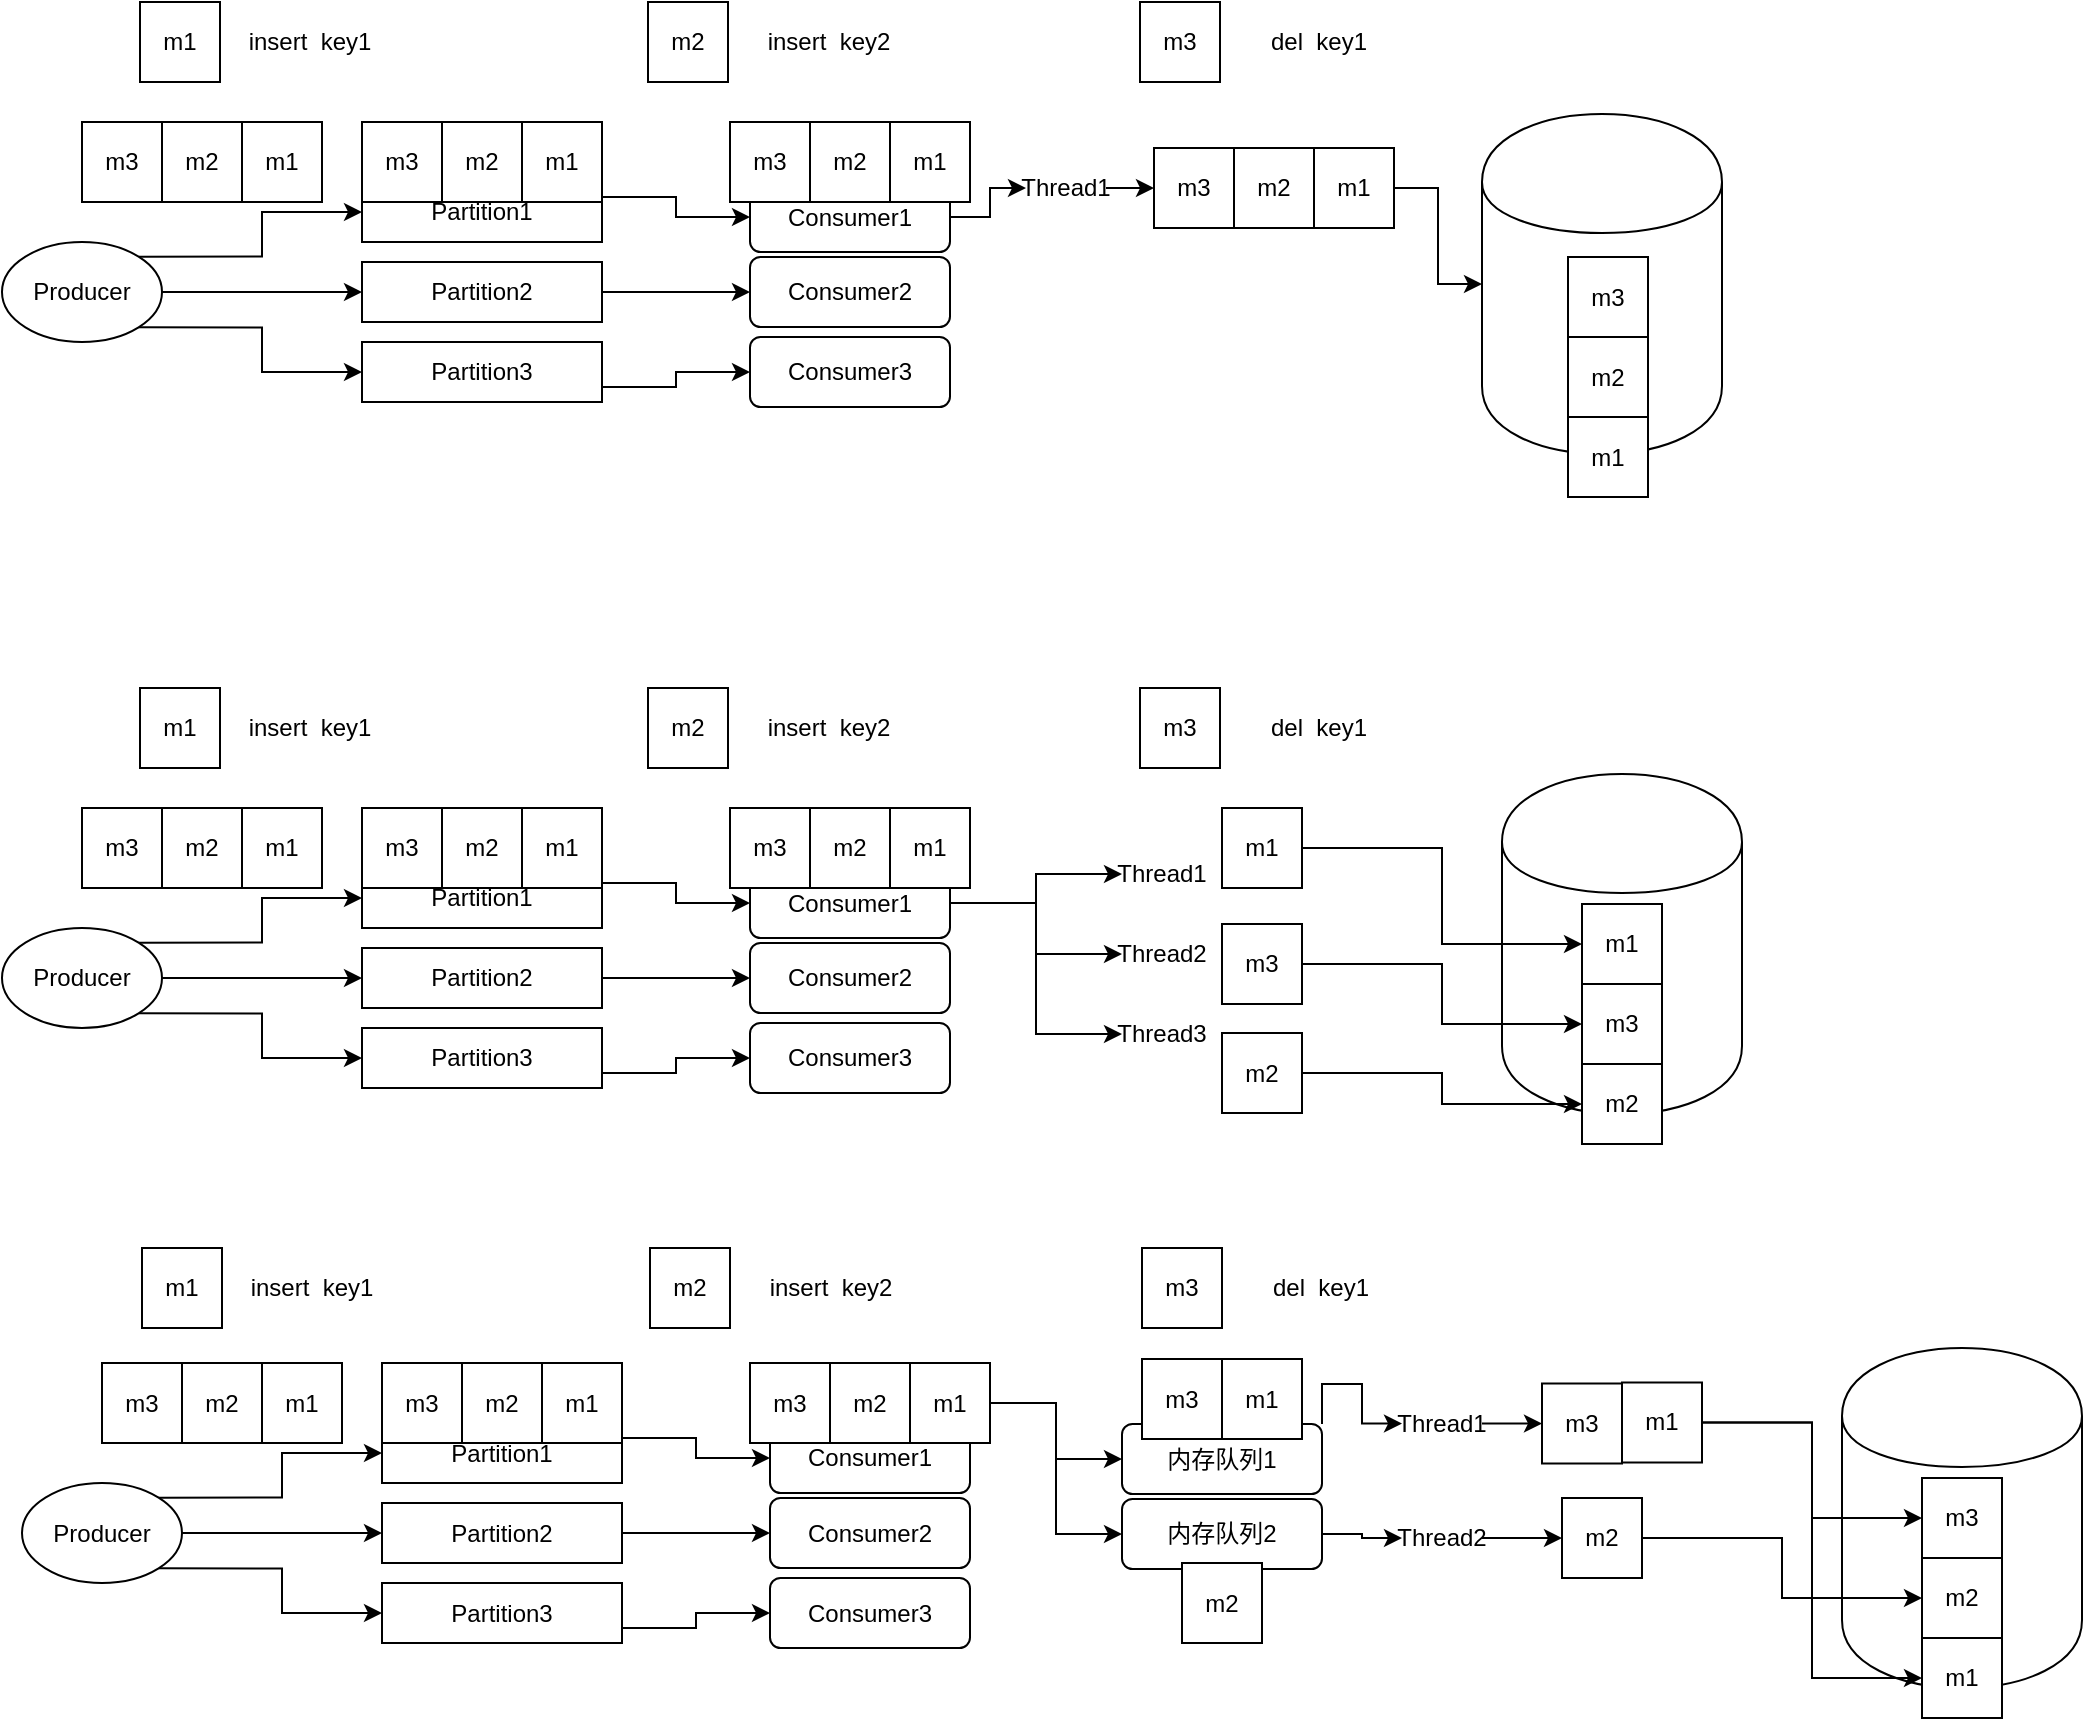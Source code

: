 <mxfile version="13.1.3">
    <diagram id="6hGFLwfOUW9BJ-s0fimq" name="Page-1">
        <mxGraphModel dx="1138" dy="999" grid="0" gridSize="10" guides="1" tooltips="1" connect="1" arrows="1" fold="1" page="0" pageScale="1" pageWidth="827" pageHeight="1169" math="0" shadow="0">
            <root>
                <mxCell id="0"/>
                <mxCell id="1" parent="0"/>
                <mxCell id="39" value="" style="shape=cylinder;whiteSpace=wrap;html=1;boundedLbl=1;backgroundOutline=1;" vertex="1" parent="1">
                    <mxGeometry x="794" y="121" width="120" height="170" as="geometry"/>
                </mxCell>
                <mxCell id="10" style="edgeStyle=orthogonalEdgeStyle;rounded=0;orthogonalLoop=1;jettySize=auto;html=1;exitX=1;exitY=0.5;exitDx=0;exitDy=0;" edge="1" parent="1" source="2" target="6">
                    <mxGeometry relative="1" as="geometry"/>
                </mxCell>
                <mxCell id="11" style="edgeStyle=orthogonalEdgeStyle;rounded=0;orthogonalLoop=1;jettySize=auto;html=1;exitX=1;exitY=0;exitDx=0;exitDy=0;" edge="1" parent="1" source="2" target="4">
                    <mxGeometry relative="1" as="geometry"/>
                </mxCell>
                <mxCell id="12" style="edgeStyle=orthogonalEdgeStyle;rounded=0;orthogonalLoop=1;jettySize=auto;html=1;exitX=1;exitY=1;exitDx=0;exitDy=0;" edge="1" parent="1" source="2" target="9">
                    <mxGeometry relative="1" as="geometry"/>
                </mxCell>
                <mxCell id="2" value="Producer" style="ellipse;whiteSpace=wrap;html=1;" vertex="1" parent="1">
                    <mxGeometry x="44" y="198" width="80" height="50" as="geometry"/>
                </mxCell>
                <mxCell id="16" style="edgeStyle=orthogonalEdgeStyle;rounded=0;orthogonalLoop=1;jettySize=auto;html=1;exitX=1;exitY=0.25;exitDx=0;exitDy=0;" edge="1" parent="1" source="4" target="13">
                    <mxGeometry relative="1" as="geometry"/>
                </mxCell>
                <mxCell id="4" value="Partition1" style="rounded=0;whiteSpace=wrap;html=1;" vertex="1" parent="1">
                    <mxGeometry x="224" y="168" width="120" height="30" as="geometry"/>
                </mxCell>
                <mxCell id="17" style="edgeStyle=orthogonalEdgeStyle;rounded=0;orthogonalLoop=1;jettySize=auto;html=1;exitX=1;exitY=0.5;exitDx=0;exitDy=0;entryX=0;entryY=0.5;entryDx=0;entryDy=0;" edge="1" parent="1" source="6" target="14">
                    <mxGeometry relative="1" as="geometry"/>
                </mxCell>
                <mxCell id="6" value="Partition2" style="rounded=0;whiteSpace=wrap;html=1;" vertex="1" parent="1">
                    <mxGeometry x="224" y="208" width="120" height="30" as="geometry"/>
                </mxCell>
                <mxCell id="19" style="edgeStyle=orthogonalEdgeStyle;rounded=0;orthogonalLoop=1;jettySize=auto;html=1;exitX=1;exitY=0.75;exitDx=0;exitDy=0;entryX=0;entryY=0.5;entryDx=0;entryDy=0;" edge="1" parent="1" source="9" target="15">
                    <mxGeometry relative="1" as="geometry"/>
                </mxCell>
                <mxCell id="9" value="Partition3" style="rounded=0;whiteSpace=wrap;html=1;" vertex="1" parent="1">
                    <mxGeometry x="224" y="248" width="120" height="30" as="geometry"/>
                </mxCell>
                <mxCell id="105" style="edgeStyle=orthogonalEdgeStyle;rounded=0;orthogonalLoop=1;jettySize=auto;html=1;exitX=1;exitY=0.5;exitDx=0;exitDy=0;entryX=0;entryY=0.5;entryDx=0;entryDy=0;" edge="1" parent="1" source="13" target="31">
                    <mxGeometry relative="1" as="geometry"/>
                </mxCell>
                <mxCell id="106" style="edgeStyle=orthogonalEdgeStyle;rounded=0;orthogonalLoop=1;jettySize=auto;html=1;exitX=1;exitY=0.5;exitDx=0;exitDy=0;entryX=0;entryY=0.5;entryDx=0;entryDy=0;" edge="1" parent="1" source="13" target="32">
                    <mxGeometry relative="1" as="geometry"/>
                </mxCell>
                <mxCell id="107" style="edgeStyle=orthogonalEdgeStyle;rounded=0;orthogonalLoop=1;jettySize=auto;html=1;exitX=1;exitY=0.5;exitDx=0;exitDy=0;entryX=0;entryY=0.5;entryDx=0;entryDy=0;" edge="1" parent="1" source="13" target="33">
                    <mxGeometry relative="1" as="geometry"/>
                </mxCell>
                <mxCell id="13" value="Consumer1" style="rounded=1;whiteSpace=wrap;html=1;" vertex="1" parent="1">
                    <mxGeometry x="418" y="168" width="100" height="35" as="geometry"/>
                </mxCell>
                <mxCell id="14" value="Consumer2" style="rounded=1;whiteSpace=wrap;html=1;" vertex="1" parent="1">
                    <mxGeometry x="418" y="205.5" width="100" height="35" as="geometry"/>
                </mxCell>
                <mxCell id="15" value="Consumer3" style="rounded=1;whiteSpace=wrap;html=1;" vertex="1" parent="1">
                    <mxGeometry x="418" y="245.5" width="100" height="35" as="geometry"/>
                </mxCell>
                <mxCell id="21" value="m3" style="rounded=0;whiteSpace=wrap;html=1;" vertex="1" parent="1">
                    <mxGeometry x="84" y="138" width="40" height="40" as="geometry"/>
                </mxCell>
                <mxCell id="22" value="m2" style="rounded=0;whiteSpace=wrap;html=1;" vertex="1" parent="1">
                    <mxGeometry x="124" y="138" width="40" height="40" as="geometry"/>
                </mxCell>
                <mxCell id="23" value="m1" style="rounded=0;whiteSpace=wrap;html=1;" vertex="1" parent="1">
                    <mxGeometry x="164" y="138" width="40" height="40" as="geometry"/>
                </mxCell>
                <mxCell id="24" value="m3" style="rounded=0;whiteSpace=wrap;html=1;" vertex="1" parent="1">
                    <mxGeometry x="224" y="138" width="40" height="40" as="geometry"/>
                </mxCell>
                <mxCell id="25" value="m2" style="rounded=0;whiteSpace=wrap;html=1;" vertex="1" parent="1">
                    <mxGeometry x="264" y="138" width="40" height="40" as="geometry"/>
                </mxCell>
                <mxCell id="26" value="m1" style="rounded=0;whiteSpace=wrap;html=1;" vertex="1" parent="1">
                    <mxGeometry x="304" y="138" width="40" height="40" as="geometry"/>
                </mxCell>
                <mxCell id="27" value="m3" style="rounded=0;whiteSpace=wrap;html=1;" vertex="1" parent="1">
                    <mxGeometry x="408" y="138" width="40" height="40" as="geometry"/>
                </mxCell>
                <mxCell id="28" value="m2" style="rounded=0;whiteSpace=wrap;html=1;" vertex="1" parent="1">
                    <mxGeometry x="448" y="138" width="40" height="40" as="geometry"/>
                </mxCell>
                <mxCell id="29" value="m1" style="rounded=0;whiteSpace=wrap;html=1;" vertex="1" parent="1">
                    <mxGeometry x="488" y="138" width="40" height="40" as="geometry"/>
                </mxCell>
                <mxCell id="31" value="Thread1" style="text;html=1;strokeColor=none;fillColor=none;align=center;verticalAlign=middle;whiteSpace=wrap;rounded=0;" vertex="1" parent="1">
                    <mxGeometry x="604" y="161" width="40" height="20" as="geometry"/>
                </mxCell>
                <mxCell id="32" value="Thread2" style="text;html=1;strokeColor=none;fillColor=none;align=center;verticalAlign=middle;whiteSpace=wrap;rounded=0;" vertex="1" parent="1">
                    <mxGeometry x="604" y="201" width="40" height="20" as="geometry"/>
                </mxCell>
                <mxCell id="33" value="Thread3" style="text;html=1;strokeColor=none;fillColor=none;align=center;verticalAlign=middle;whiteSpace=wrap;rounded=0;" vertex="1" parent="1">
                    <mxGeometry x="604" y="241" width="40" height="20" as="geometry"/>
                </mxCell>
                <mxCell id="176" style="edgeStyle=orthogonalEdgeStyle;rounded=0;orthogonalLoop=1;jettySize=auto;html=1;exitX=1;exitY=0.5;exitDx=0;exitDy=0;entryX=0;entryY=0.5;entryDx=0;entryDy=0;" edge="1" parent="1" source="36" target="40">
                    <mxGeometry relative="1" as="geometry"/>
                </mxCell>
                <mxCell id="36" value="m1" style="rounded=0;whiteSpace=wrap;html=1;" vertex="1" parent="1">
                    <mxGeometry x="654" y="138" width="40" height="40" as="geometry"/>
                </mxCell>
                <mxCell id="102" style="edgeStyle=orthogonalEdgeStyle;rounded=0;orthogonalLoop=1;jettySize=auto;html=1;exitX=1;exitY=0.5;exitDx=0;exitDy=0;entryX=0;entryY=0.5;entryDx=0;entryDy=0;" edge="1" parent="1" source="37" target="43">
                    <mxGeometry relative="1" as="geometry"/>
                </mxCell>
                <mxCell id="37" value="m2" style="rounded=0;whiteSpace=wrap;html=1;" vertex="1" parent="1">
                    <mxGeometry x="654" y="250.5" width="40" height="40" as="geometry"/>
                </mxCell>
                <mxCell id="175" style="edgeStyle=orthogonalEdgeStyle;rounded=0;orthogonalLoop=1;jettySize=auto;html=1;exitX=1;exitY=0.5;exitDx=0;exitDy=0;entryX=0;entryY=0.5;entryDx=0;entryDy=0;" edge="1" parent="1" source="38" target="42">
                    <mxGeometry relative="1" as="geometry"/>
                </mxCell>
                <mxCell id="38" value="m3" style="rounded=0;whiteSpace=wrap;html=1;" vertex="1" parent="1">
                    <mxGeometry x="654" y="196" width="40" height="40" as="geometry"/>
                </mxCell>
                <mxCell id="40" value="m1" style="rounded=0;whiteSpace=wrap;html=1;" vertex="1" parent="1">
                    <mxGeometry x="834" y="186" width="40" height="40" as="geometry"/>
                </mxCell>
                <mxCell id="42" value="m3" style="rounded=0;whiteSpace=wrap;html=1;" vertex="1" parent="1">
                    <mxGeometry x="834" y="226" width="40" height="40" as="geometry"/>
                </mxCell>
                <mxCell id="43" value="m2" style="rounded=0;whiteSpace=wrap;html=1;" vertex="1" parent="1">
                    <mxGeometry x="834" y="266" width="40" height="40" as="geometry"/>
                </mxCell>
                <mxCell id="108" value="" style="shape=cylinder;whiteSpace=wrap;html=1;boundedLbl=1;backgroundOutline=1;" vertex="1" parent="1">
                    <mxGeometry x="964" y="408" width="120" height="170" as="geometry"/>
                </mxCell>
                <mxCell id="109" style="edgeStyle=orthogonalEdgeStyle;rounded=0;orthogonalLoop=1;jettySize=auto;html=1;exitX=1;exitY=0.5;exitDx=0;exitDy=0;" edge="1" source="112" target="116" parent="1">
                    <mxGeometry relative="1" as="geometry"/>
                </mxCell>
                <mxCell id="110" style="edgeStyle=orthogonalEdgeStyle;rounded=0;orthogonalLoop=1;jettySize=auto;html=1;exitX=1;exitY=0;exitDx=0;exitDy=0;" edge="1" source="112" target="114" parent="1">
                    <mxGeometry relative="1" as="geometry"/>
                </mxCell>
                <mxCell id="111" style="edgeStyle=orthogonalEdgeStyle;rounded=0;orthogonalLoop=1;jettySize=auto;html=1;exitX=1;exitY=1;exitDx=0;exitDy=0;" edge="1" source="112" target="118" parent="1">
                    <mxGeometry relative="1" as="geometry"/>
                </mxCell>
                <mxCell id="112" value="Producer" style="ellipse;whiteSpace=wrap;html=1;" vertex="1" parent="1">
                    <mxGeometry x="54" y="475.5" width="80" height="50" as="geometry"/>
                </mxCell>
                <mxCell id="113" style="edgeStyle=orthogonalEdgeStyle;rounded=0;orthogonalLoop=1;jettySize=auto;html=1;exitX=1;exitY=0.25;exitDx=0;exitDy=0;" edge="1" source="114" target="122" parent="1">
                    <mxGeometry relative="1" as="geometry"/>
                </mxCell>
                <mxCell id="114" value="Partition1" style="rounded=0;whiteSpace=wrap;html=1;" vertex="1" parent="1">
                    <mxGeometry x="234" y="445.5" width="120" height="30" as="geometry"/>
                </mxCell>
                <mxCell id="115" style="edgeStyle=orthogonalEdgeStyle;rounded=0;orthogonalLoop=1;jettySize=auto;html=1;exitX=1;exitY=0.5;exitDx=0;exitDy=0;entryX=0;entryY=0.5;entryDx=0;entryDy=0;" edge="1" source="116" target="123" parent="1">
                    <mxGeometry relative="1" as="geometry"/>
                </mxCell>
                <mxCell id="116" value="Partition2" style="rounded=0;whiteSpace=wrap;html=1;" vertex="1" parent="1">
                    <mxGeometry x="234" y="485.5" width="120" height="30" as="geometry"/>
                </mxCell>
                <mxCell id="117" style="edgeStyle=orthogonalEdgeStyle;rounded=0;orthogonalLoop=1;jettySize=auto;html=1;exitX=1;exitY=0.75;exitDx=0;exitDy=0;entryX=0;entryY=0.5;entryDx=0;entryDy=0;" edge="1" source="118" target="124" parent="1">
                    <mxGeometry relative="1" as="geometry"/>
                </mxCell>
                <mxCell id="118" value="Partition3" style="rounded=0;whiteSpace=wrap;html=1;" vertex="1" parent="1">
                    <mxGeometry x="234" y="525.5" width="120" height="30" as="geometry"/>
                </mxCell>
                <mxCell id="122" value="Consumer1" style="rounded=1;whiteSpace=wrap;html=1;" vertex="1" parent="1">
                    <mxGeometry x="428" y="445.5" width="100" height="35" as="geometry"/>
                </mxCell>
                <mxCell id="123" value="Consumer2" style="rounded=1;whiteSpace=wrap;html=1;" vertex="1" parent="1">
                    <mxGeometry x="428" y="483" width="100" height="35" as="geometry"/>
                </mxCell>
                <mxCell id="124" value="Consumer3" style="rounded=1;whiteSpace=wrap;html=1;" vertex="1" parent="1">
                    <mxGeometry x="428" y="523" width="100" height="35" as="geometry"/>
                </mxCell>
                <mxCell id="125" value="m3" style="rounded=0;whiteSpace=wrap;html=1;" vertex="1" parent="1">
                    <mxGeometry x="94" y="415.5" width="40" height="40" as="geometry"/>
                </mxCell>
                <mxCell id="126" value="m2" style="rounded=0;whiteSpace=wrap;html=1;" vertex="1" parent="1">
                    <mxGeometry x="134" y="415.5" width="40" height="40" as="geometry"/>
                </mxCell>
                <mxCell id="127" value="m1" style="rounded=0;whiteSpace=wrap;html=1;" vertex="1" parent="1">
                    <mxGeometry x="174" y="415.5" width="40" height="40" as="geometry"/>
                </mxCell>
                <mxCell id="128" value="m3" style="rounded=0;whiteSpace=wrap;html=1;" vertex="1" parent="1">
                    <mxGeometry x="234" y="415.5" width="40" height="40" as="geometry"/>
                </mxCell>
                <mxCell id="129" value="m2" style="rounded=0;whiteSpace=wrap;html=1;" vertex="1" parent="1">
                    <mxGeometry x="274" y="415.5" width="40" height="40" as="geometry"/>
                </mxCell>
                <mxCell id="130" value="m1" style="rounded=0;whiteSpace=wrap;html=1;" vertex="1" parent="1">
                    <mxGeometry x="314" y="415.5" width="40" height="40" as="geometry"/>
                </mxCell>
                <mxCell id="131" value="m3" style="rounded=0;whiteSpace=wrap;html=1;" vertex="1" parent="1">
                    <mxGeometry x="418" y="415.5" width="40" height="40" as="geometry"/>
                </mxCell>
                <mxCell id="132" value="m2" style="rounded=0;whiteSpace=wrap;html=1;" vertex="1" parent="1">
                    <mxGeometry x="458" y="415.5" width="40" height="40" as="geometry"/>
                </mxCell>
                <mxCell id="149" style="edgeStyle=orthogonalEdgeStyle;rounded=0;orthogonalLoop=1;jettySize=auto;html=1;exitX=1;exitY=0.5;exitDx=0;exitDy=0;" edge="1" parent="1" source="133" target="146">
                    <mxGeometry relative="1" as="geometry"/>
                </mxCell>
                <mxCell id="150" style="edgeStyle=orthogonalEdgeStyle;rounded=0;orthogonalLoop=1;jettySize=auto;html=1;exitX=1;exitY=0.5;exitDx=0;exitDy=0;entryX=0;entryY=0.5;entryDx=0;entryDy=0;" edge="1" parent="1" source="133" target="147">
                    <mxGeometry relative="1" as="geometry"/>
                </mxCell>
                <mxCell id="133" value="m1" style="rounded=0;whiteSpace=wrap;html=1;" vertex="1" parent="1">
                    <mxGeometry x="498" y="415.5" width="40" height="40" as="geometry"/>
                </mxCell>
                <mxCell id="159" style="edgeStyle=orthogonalEdgeStyle;rounded=0;orthogonalLoop=1;jettySize=auto;html=1;exitX=1;exitY=0.5;exitDx=0;exitDy=0;entryX=0;entryY=0.5;entryDx=0;entryDy=0;" edge="1" parent="1" source="134" target="154">
                    <mxGeometry relative="1" as="geometry"/>
                </mxCell>
                <mxCell id="134" value="Thread1" style="text;html=1;strokeColor=none;fillColor=none;align=center;verticalAlign=middle;whiteSpace=wrap;rounded=0;" vertex="1" parent="1">
                    <mxGeometry x="744" y="435.75" width="40" height="20" as="geometry"/>
                </mxCell>
                <mxCell id="158" style="edgeStyle=orthogonalEdgeStyle;rounded=0;orthogonalLoop=1;jettySize=auto;html=1;exitX=1;exitY=0.5;exitDx=0;exitDy=0;entryX=0;entryY=0.5;entryDx=0;entryDy=0;" edge="1" parent="1" source="135" target="142">
                    <mxGeometry relative="1" as="geometry"/>
                </mxCell>
                <mxCell id="135" value="Thread2" style="text;html=1;strokeColor=none;fillColor=none;align=center;verticalAlign=middle;whiteSpace=wrap;rounded=0;" vertex="1" parent="1">
                    <mxGeometry x="744" y="493" width="40" height="20" as="geometry"/>
                </mxCell>
                <mxCell id="178" style="edgeStyle=orthogonalEdgeStyle;rounded=0;orthogonalLoop=1;jettySize=auto;html=1;exitX=1;exitY=0.5;exitDx=0;exitDy=0;entryX=0;entryY=0.5;entryDx=0;entryDy=0;" edge="1" parent="1" source="138" target="145">
                    <mxGeometry relative="1" as="geometry"/>
                </mxCell>
                <mxCell id="179" style="edgeStyle=orthogonalEdgeStyle;rounded=0;orthogonalLoop=1;jettySize=auto;html=1;exitX=1;exitY=0.5;exitDx=0;exitDy=0;entryX=0;entryY=0.5;entryDx=0;entryDy=0;" edge="1" parent="1" source="138" target="143">
                    <mxGeometry relative="1" as="geometry"/>
                </mxCell>
                <mxCell id="138" value="m1" style="rounded=0;whiteSpace=wrap;html=1;" vertex="1" parent="1">
                    <mxGeometry x="854" y="425.25" width="40" height="40" as="geometry"/>
                </mxCell>
                <mxCell id="177" style="edgeStyle=orthogonalEdgeStyle;rounded=0;orthogonalLoop=1;jettySize=auto;html=1;exitX=1;exitY=0.5;exitDx=0;exitDy=0;entryX=0;entryY=0.5;entryDx=0;entryDy=0;" edge="1" parent="1" source="142" target="144">
                    <mxGeometry relative="1" as="geometry"/>
                </mxCell>
                <mxCell id="142" value="m2" style="rounded=0;whiteSpace=wrap;html=1;" vertex="1" parent="1">
                    <mxGeometry x="824" y="483" width="40" height="40" as="geometry"/>
                </mxCell>
                <mxCell id="143" value="m3" style="rounded=0;whiteSpace=wrap;html=1;" vertex="1" parent="1">
                    <mxGeometry x="1004" y="473" width="40" height="40" as="geometry"/>
                </mxCell>
                <mxCell id="144" value="m2" style="rounded=0;whiteSpace=wrap;html=1;" vertex="1" parent="1">
                    <mxGeometry x="1004" y="513" width="40" height="40" as="geometry"/>
                </mxCell>
                <mxCell id="145" value="m1" style="rounded=0;whiteSpace=wrap;html=1;" vertex="1" parent="1">
                    <mxGeometry x="1004" y="553" width="40" height="40" as="geometry"/>
                </mxCell>
                <mxCell id="156" style="edgeStyle=orthogonalEdgeStyle;rounded=0;orthogonalLoop=1;jettySize=auto;html=1;exitX=1;exitY=0;exitDx=0;exitDy=0;" edge="1" parent="1" source="146" target="134">
                    <mxGeometry relative="1" as="geometry"/>
                </mxCell>
                <mxCell id="146" value="内存队列1" style="rounded=1;whiteSpace=wrap;html=1;" vertex="1" parent="1">
                    <mxGeometry x="604" y="446" width="100" height="35" as="geometry"/>
                </mxCell>
                <mxCell id="157" style="edgeStyle=orthogonalEdgeStyle;rounded=0;orthogonalLoop=1;jettySize=auto;html=1;exitX=1;exitY=0.5;exitDx=0;exitDy=0;entryX=0;entryY=0.5;entryDx=0;entryDy=0;" edge="1" parent="1" source="147" target="135">
                    <mxGeometry relative="1" as="geometry"/>
                </mxCell>
                <mxCell id="147" value="内存队列2" style="rounded=1;whiteSpace=wrap;html=1;" vertex="1" parent="1">
                    <mxGeometry x="604" y="483.5" width="100" height="35" as="geometry"/>
                </mxCell>
                <mxCell id="151" value="m1" style="rounded=0;whiteSpace=wrap;html=1;" vertex="1" parent="1">
                    <mxGeometry x="654" y="413.5" width="40" height="40" as="geometry"/>
                </mxCell>
                <mxCell id="152" value="m3" style="rounded=0;whiteSpace=wrap;html=1;" vertex="1" parent="1">
                    <mxGeometry x="614" y="413.5" width="40" height="40" as="geometry"/>
                </mxCell>
                <mxCell id="153" value="m2" style="rounded=0;whiteSpace=wrap;html=1;" vertex="1" parent="1">
                    <mxGeometry x="634" y="515.5" width="40" height="40" as="geometry"/>
                </mxCell>
                <mxCell id="154" value="m3" style="rounded=0;whiteSpace=wrap;html=1;" vertex="1" parent="1">
                    <mxGeometry x="814" y="425.75" width="40" height="40" as="geometry"/>
                </mxCell>
                <mxCell id="160" value="m1" style="rounded=0;whiteSpace=wrap;html=1;" vertex="1" parent="1">
                    <mxGeometry x="114" y="358" width="40" height="40" as="geometry"/>
                </mxCell>
                <mxCell id="161" value="m2" style="rounded=0;whiteSpace=wrap;html=1;" vertex="1" parent="1">
                    <mxGeometry x="368" y="358" width="40" height="40" as="geometry"/>
                </mxCell>
                <mxCell id="162" value="m3" style="rounded=0;whiteSpace=wrap;html=1;" vertex="1" parent="1">
                    <mxGeometry x="614" y="358" width="40" height="40" as="geometry"/>
                </mxCell>
                <mxCell id="166" value="insert&amp;nbsp; key1" style="text;html=1;strokeColor=none;fillColor=none;align=center;verticalAlign=middle;whiteSpace=wrap;rounded=0;" vertex="1" parent="1">
                    <mxGeometry x="164" y="368" width="70" height="20" as="geometry"/>
                </mxCell>
                <mxCell id="167" value="insert&amp;nbsp; key2" style="text;html=1;strokeColor=none;fillColor=none;align=center;verticalAlign=middle;whiteSpace=wrap;rounded=0;" vertex="1" parent="1">
                    <mxGeometry x="418" y="368" width="81" height="20" as="geometry"/>
                </mxCell>
                <mxCell id="168" value="del&amp;nbsp; key1" style="text;html=1;strokeColor=none;fillColor=none;align=center;verticalAlign=middle;whiteSpace=wrap;rounded=0;" vertex="1" parent="1">
                    <mxGeometry x="663" y="368" width="81" height="20" as="geometry"/>
                </mxCell>
                <mxCell id="169" value="m1" style="rounded=0;whiteSpace=wrap;html=1;" vertex="1" parent="1">
                    <mxGeometry x="113" y="78" width="40" height="40" as="geometry"/>
                </mxCell>
                <mxCell id="170" value="m2" style="rounded=0;whiteSpace=wrap;html=1;" vertex="1" parent="1">
                    <mxGeometry x="367" y="78" width="40" height="40" as="geometry"/>
                </mxCell>
                <mxCell id="171" value="m3" style="rounded=0;whiteSpace=wrap;html=1;" vertex="1" parent="1">
                    <mxGeometry x="613" y="78" width="40" height="40" as="geometry"/>
                </mxCell>
                <mxCell id="172" value="insert&amp;nbsp; key1" style="text;html=1;strokeColor=none;fillColor=none;align=center;verticalAlign=middle;whiteSpace=wrap;rounded=0;" vertex="1" parent="1">
                    <mxGeometry x="163" y="88" width="70" height="20" as="geometry"/>
                </mxCell>
                <mxCell id="173" value="insert&amp;nbsp; key2" style="text;html=1;strokeColor=none;fillColor=none;align=center;verticalAlign=middle;whiteSpace=wrap;rounded=0;" vertex="1" parent="1">
                    <mxGeometry x="417" y="88" width="81" height="20" as="geometry"/>
                </mxCell>
                <mxCell id="174" value="del&amp;nbsp; key1" style="text;html=1;strokeColor=none;fillColor=none;align=center;verticalAlign=middle;whiteSpace=wrap;rounded=0;" vertex="1" parent="1">
                    <mxGeometry x="662" y="88" width="81" height="20" as="geometry"/>
                </mxCell>
                <mxCell id="180" value="" style="shape=cylinder;whiteSpace=wrap;html=1;boundedLbl=1;backgroundOutline=1;" vertex="1" parent="1">
                    <mxGeometry x="784" y="-209" width="120" height="170" as="geometry"/>
                </mxCell>
                <mxCell id="181" style="edgeStyle=orthogonalEdgeStyle;rounded=0;orthogonalLoop=1;jettySize=auto;html=1;exitX=1;exitY=0.5;exitDx=0;exitDy=0;" edge="1" source="184" target="188" parent="1">
                    <mxGeometry relative="1" as="geometry"/>
                </mxCell>
                <mxCell id="182" style="edgeStyle=orthogonalEdgeStyle;rounded=0;orthogonalLoop=1;jettySize=auto;html=1;exitX=1;exitY=0;exitDx=0;exitDy=0;" edge="1" source="184" target="186" parent="1">
                    <mxGeometry relative="1" as="geometry"/>
                </mxCell>
                <mxCell id="183" style="edgeStyle=orthogonalEdgeStyle;rounded=0;orthogonalLoop=1;jettySize=auto;html=1;exitX=1;exitY=1;exitDx=0;exitDy=0;" edge="1" source="184" target="190" parent="1">
                    <mxGeometry relative="1" as="geometry"/>
                </mxCell>
                <mxCell id="184" value="Producer" style="ellipse;whiteSpace=wrap;html=1;" vertex="1" parent="1">
                    <mxGeometry x="44" y="-145" width="80" height="50" as="geometry"/>
                </mxCell>
                <mxCell id="185" style="edgeStyle=orthogonalEdgeStyle;rounded=0;orthogonalLoop=1;jettySize=auto;html=1;exitX=1;exitY=0.25;exitDx=0;exitDy=0;" edge="1" source="186" target="194" parent="1">
                    <mxGeometry relative="1" as="geometry"/>
                </mxCell>
                <mxCell id="186" value="Partition1" style="rounded=0;whiteSpace=wrap;html=1;" vertex="1" parent="1">
                    <mxGeometry x="224" y="-175" width="120" height="30" as="geometry"/>
                </mxCell>
                <mxCell id="187" style="edgeStyle=orthogonalEdgeStyle;rounded=0;orthogonalLoop=1;jettySize=auto;html=1;exitX=1;exitY=0.5;exitDx=0;exitDy=0;entryX=0;entryY=0.5;entryDx=0;entryDy=0;" edge="1" source="188" target="195" parent="1">
                    <mxGeometry relative="1" as="geometry"/>
                </mxCell>
                <mxCell id="188" value="Partition2" style="rounded=0;whiteSpace=wrap;html=1;" vertex="1" parent="1">
                    <mxGeometry x="224" y="-135" width="120" height="30" as="geometry"/>
                </mxCell>
                <mxCell id="189" style="edgeStyle=orthogonalEdgeStyle;rounded=0;orthogonalLoop=1;jettySize=auto;html=1;exitX=1;exitY=0.75;exitDx=0;exitDy=0;entryX=0;entryY=0.5;entryDx=0;entryDy=0;" edge="1" source="190" target="196" parent="1">
                    <mxGeometry relative="1" as="geometry"/>
                </mxCell>
                <mxCell id="190" value="Partition3" style="rounded=0;whiteSpace=wrap;html=1;" vertex="1" parent="1">
                    <mxGeometry x="224" y="-95" width="120" height="30" as="geometry"/>
                </mxCell>
                <mxCell id="191" style="edgeStyle=orthogonalEdgeStyle;rounded=0;orthogonalLoop=1;jettySize=auto;html=1;exitX=1;exitY=0.5;exitDx=0;exitDy=0;entryX=0;entryY=0.5;entryDx=0;entryDy=0;" edge="1" source="194" target="206" parent="1">
                    <mxGeometry relative="1" as="geometry"/>
                </mxCell>
                <mxCell id="194" value="Consumer1" style="rounded=1;whiteSpace=wrap;html=1;" vertex="1" parent="1">
                    <mxGeometry x="418" y="-175" width="100" height="35" as="geometry"/>
                </mxCell>
                <mxCell id="195" value="Consumer2" style="rounded=1;whiteSpace=wrap;html=1;" vertex="1" parent="1">
                    <mxGeometry x="418" y="-137.5" width="100" height="35" as="geometry"/>
                </mxCell>
                <mxCell id="196" value="Consumer3" style="rounded=1;whiteSpace=wrap;html=1;" vertex="1" parent="1">
                    <mxGeometry x="418" y="-97.5" width="100" height="35" as="geometry"/>
                </mxCell>
                <mxCell id="197" value="m3" style="rounded=0;whiteSpace=wrap;html=1;" vertex="1" parent="1">
                    <mxGeometry x="84" y="-205" width="40" height="40" as="geometry"/>
                </mxCell>
                <mxCell id="198" value="m2" style="rounded=0;whiteSpace=wrap;html=1;" vertex="1" parent="1">
                    <mxGeometry x="124" y="-205" width="40" height="40" as="geometry"/>
                </mxCell>
                <mxCell id="199" value="m1" style="rounded=0;whiteSpace=wrap;html=1;" vertex="1" parent="1">
                    <mxGeometry x="164" y="-205" width="40" height="40" as="geometry"/>
                </mxCell>
                <mxCell id="200" value="m3" style="rounded=0;whiteSpace=wrap;html=1;" vertex="1" parent="1">
                    <mxGeometry x="224" y="-205" width="40" height="40" as="geometry"/>
                </mxCell>
                <mxCell id="201" value="m2" style="rounded=0;whiteSpace=wrap;html=1;" vertex="1" parent="1">
                    <mxGeometry x="264" y="-205" width="40" height="40" as="geometry"/>
                </mxCell>
                <mxCell id="202" value="m1" style="rounded=0;whiteSpace=wrap;html=1;" vertex="1" parent="1">
                    <mxGeometry x="304" y="-205" width="40" height="40" as="geometry"/>
                </mxCell>
                <mxCell id="203" value="m3" style="rounded=0;whiteSpace=wrap;html=1;" vertex="1" parent="1">
                    <mxGeometry x="408" y="-205" width="40" height="40" as="geometry"/>
                </mxCell>
                <mxCell id="204" value="m2" style="rounded=0;whiteSpace=wrap;html=1;" vertex="1" parent="1">
                    <mxGeometry x="448" y="-205" width="40" height="40" as="geometry"/>
                </mxCell>
                <mxCell id="205" value="m1" style="rounded=0;whiteSpace=wrap;html=1;" vertex="1" parent="1">
                    <mxGeometry x="488" y="-205" width="40" height="40" as="geometry"/>
                </mxCell>
                <mxCell id="226" style="edgeStyle=orthogonalEdgeStyle;rounded=0;orthogonalLoop=1;jettySize=auto;html=1;exitX=1;exitY=0.5;exitDx=0;exitDy=0;" edge="1" parent="1" source="206" target="223">
                    <mxGeometry relative="1" as="geometry"/>
                </mxCell>
                <mxCell id="206" value="Thread1" style="text;html=1;strokeColor=none;fillColor=none;align=center;verticalAlign=middle;whiteSpace=wrap;rounded=0;" vertex="1" parent="1">
                    <mxGeometry x="556" y="-182" width="40" height="20" as="geometry"/>
                </mxCell>
                <mxCell id="217" value="m1" style="rounded=0;whiteSpace=wrap;html=1;" vertex="1" parent="1">
                    <mxGeometry x="113" y="-265" width="40" height="40" as="geometry"/>
                </mxCell>
                <mxCell id="218" value="m2" style="rounded=0;whiteSpace=wrap;html=1;" vertex="1" parent="1">
                    <mxGeometry x="367" y="-265" width="40" height="40" as="geometry"/>
                </mxCell>
                <mxCell id="219" value="m3" style="rounded=0;whiteSpace=wrap;html=1;" vertex="1" parent="1">
                    <mxGeometry x="613" y="-265" width="40" height="40" as="geometry"/>
                </mxCell>
                <mxCell id="220" value="insert&amp;nbsp; key1" style="text;html=1;strokeColor=none;fillColor=none;align=center;verticalAlign=middle;whiteSpace=wrap;rounded=0;" vertex="1" parent="1">
                    <mxGeometry x="163" y="-255" width="70" height="20" as="geometry"/>
                </mxCell>
                <mxCell id="221" value="insert&amp;nbsp; key2" style="text;html=1;strokeColor=none;fillColor=none;align=center;verticalAlign=middle;whiteSpace=wrap;rounded=0;" vertex="1" parent="1">
                    <mxGeometry x="417" y="-255" width="81" height="20" as="geometry"/>
                </mxCell>
                <mxCell id="222" value="del&amp;nbsp; key1" style="text;html=1;strokeColor=none;fillColor=none;align=center;verticalAlign=middle;whiteSpace=wrap;rounded=0;" vertex="1" parent="1">
                    <mxGeometry x="662" y="-255" width="81" height="20" as="geometry"/>
                </mxCell>
                <mxCell id="223" value="m3" style="rounded=0;whiteSpace=wrap;html=1;" vertex="1" parent="1">
                    <mxGeometry x="620" y="-192" width="40" height="40" as="geometry"/>
                </mxCell>
                <mxCell id="224" value="m2" style="rounded=0;whiteSpace=wrap;html=1;" vertex="1" parent="1">
                    <mxGeometry x="660" y="-192" width="40" height="40" as="geometry"/>
                </mxCell>
                <mxCell id="227" style="edgeStyle=orthogonalEdgeStyle;rounded=0;orthogonalLoop=1;jettySize=auto;html=1;exitX=1;exitY=0.5;exitDx=0;exitDy=0;" edge="1" parent="1" source="225" target="180">
                    <mxGeometry relative="1" as="geometry"/>
                </mxCell>
                <mxCell id="225" value="m1" style="rounded=0;whiteSpace=wrap;html=1;" vertex="1" parent="1">
                    <mxGeometry x="700" y="-192" width="40" height="40" as="geometry"/>
                </mxCell>
                <mxCell id="228" value="m3" style="rounded=0;whiteSpace=wrap;html=1;" vertex="1" parent="1">
                    <mxGeometry x="827" y="-137.5" width="40" height="40" as="geometry"/>
                </mxCell>
                <mxCell id="229" value="m2" style="rounded=0;whiteSpace=wrap;html=1;" vertex="1" parent="1">
                    <mxGeometry x="827" y="-97.5" width="40" height="40" as="geometry"/>
                </mxCell>
                <mxCell id="230" value="m1" style="rounded=0;whiteSpace=wrap;html=1;" vertex="1" parent="1">
                    <mxGeometry x="827" y="-57.5" width="40" height="40" as="geometry"/>
                </mxCell>
            </root>
        </mxGraphModel>
    </diagram>
</mxfile>